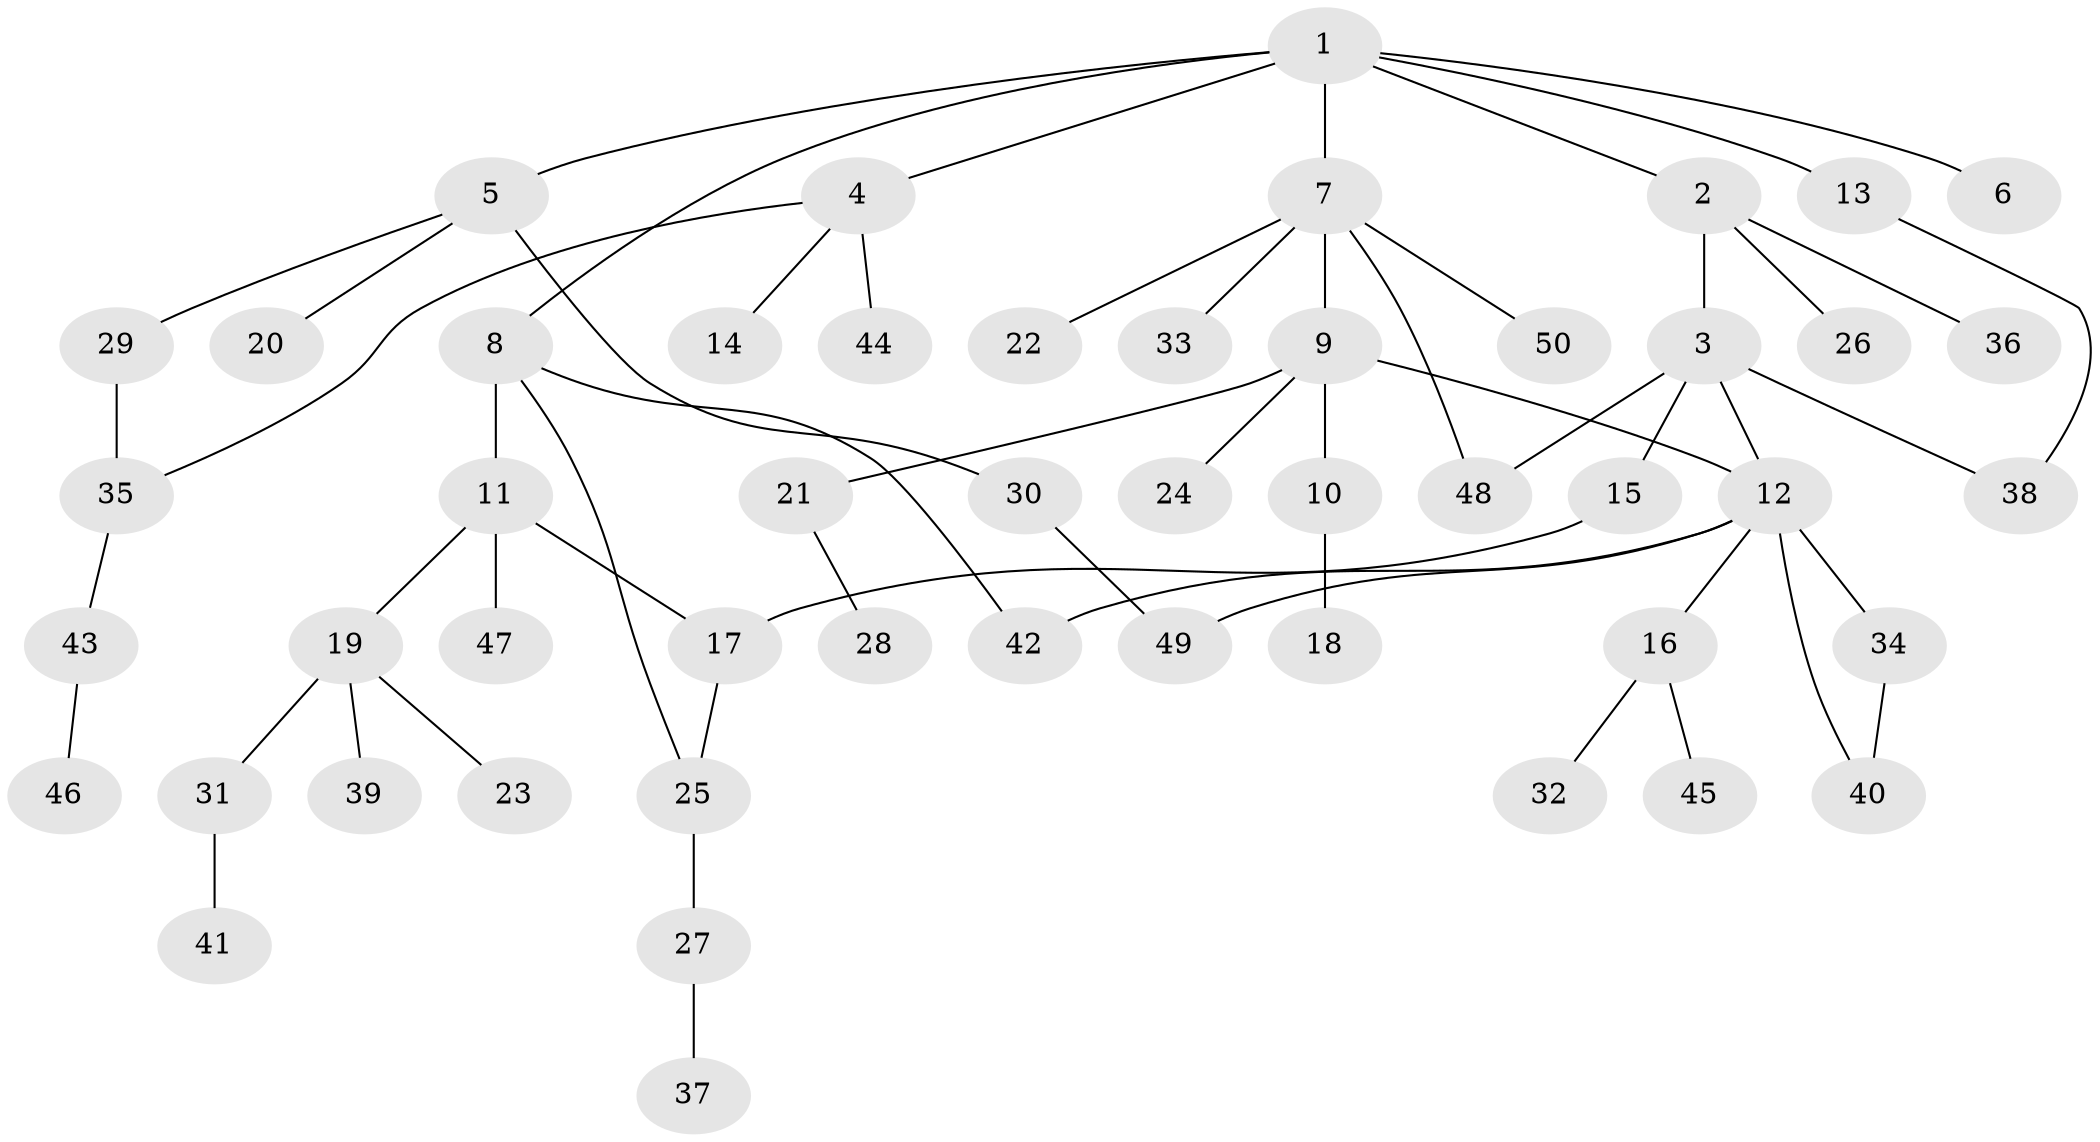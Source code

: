 // coarse degree distribution, {6: 0.05714285714285714, 3: 0.17142857142857143, 5: 0.05714285714285714, 4: 0.11428571428571428, 2: 0.2, 1: 0.4}
// Generated by graph-tools (version 1.1) at 2025/48/03/04/25 22:48:52]
// undirected, 50 vertices, 58 edges
graph export_dot {
  node [color=gray90,style=filled];
  1;
  2;
  3;
  4;
  5;
  6;
  7;
  8;
  9;
  10;
  11;
  12;
  13;
  14;
  15;
  16;
  17;
  18;
  19;
  20;
  21;
  22;
  23;
  24;
  25;
  26;
  27;
  28;
  29;
  30;
  31;
  32;
  33;
  34;
  35;
  36;
  37;
  38;
  39;
  40;
  41;
  42;
  43;
  44;
  45;
  46;
  47;
  48;
  49;
  50;
  1 -- 2;
  1 -- 4;
  1 -- 5;
  1 -- 6;
  1 -- 7;
  1 -- 8;
  1 -- 13;
  2 -- 3;
  2 -- 26;
  2 -- 36;
  3 -- 12;
  3 -- 15;
  3 -- 48;
  3 -- 38;
  4 -- 14;
  4 -- 44;
  4 -- 35;
  5 -- 20;
  5 -- 29;
  5 -- 30;
  7 -- 9;
  7 -- 22;
  7 -- 33;
  7 -- 50;
  7 -- 48;
  8 -- 11;
  8 -- 42;
  8 -- 25;
  9 -- 10;
  9 -- 21;
  9 -- 24;
  9 -- 12;
  10 -- 18;
  11 -- 17;
  11 -- 19;
  11 -- 47;
  12 -- 16;
  12 -- 34;
  12 -- 40;
  12 -- 42;
  12 -- 49;
  13 -- 38;
  15 -- 17;
  16 -- 32;
  16 -- 45;
  17 -- 25;
  19 -- 23;
  19 -- 31;
  19 -- 39;
  21 -- 28;
  25 -- 27;
  27 -- 37;
  29 -- 35;
  30 -- 49;
  31 -- 41;
  34 -- 40;
  35 -- 43;
  43 -- 46;
}
